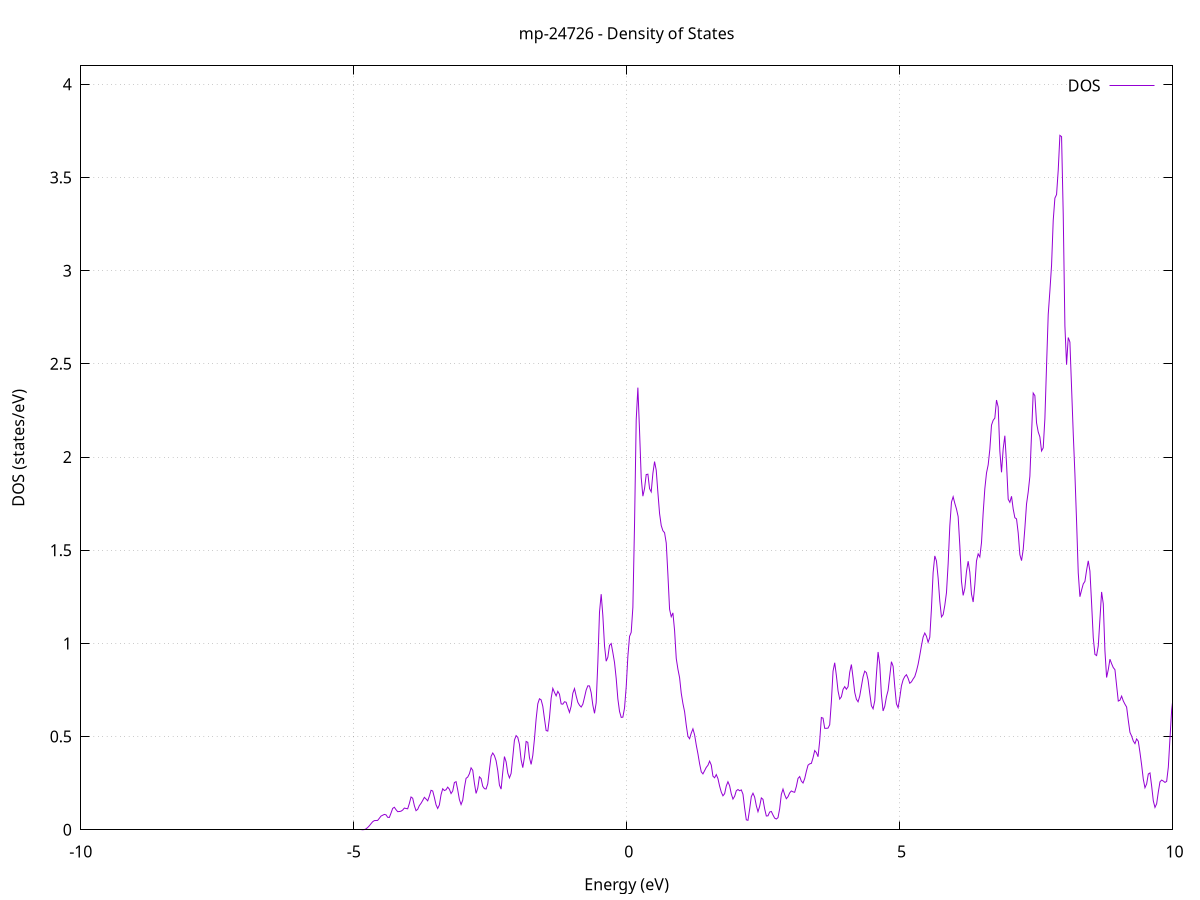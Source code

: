 set title 'mp-24726 - Density of States'
set xlabel 'Energy (eV)'
set ylabel 'DOS (states/eV)'
set grid
set xrange [-10:10]
set yrange [0:4.099]
set xzeroaxis lt -1
set terminal png size 800,600
set output 'mp-24726_dos_gnuplot.png'
plot '-' using 1:2 with lines title 'DOS'
-30.719800 0.000000
-30.689200 0.000000
-30.658600 0.000000
-30.628100 0.000000
-30.597500 0.000000
-30.567000 0.000000
-30.536400 0.000000
-30.505800 0.000000
-30.475300 0.000000
-30.444700 0.000000
-30.414200 0.000000
-30.383600 0.000000
-30.353000 0.000000
-30.322500 0.000000
-30.291900 0.000000
-30.261400 0.000000
-30.230800 0.000000
-30.200300 0.000000
-30.169700 0.000000
-30.139100 0.000000
-30.108600 0.000000
-30.078000 0.000000
-30.047500 0.000000
-30.016900 0.000000
-29.986300 0.000000
-29.955800 0.000000
-29.925200 0.000000
-29.894700 0.000000
-29.864100 0.000000
-29.833500 0.000000
-29.803000 0.000000
-29.772400 0.000000
-29.741900 0.000000
-29.711300 0.000000
-29.680800 0.000000
-29.650200 0.000000
-29.619600 0.000000
-29.589100 0.000000
-29.558500 0.000000
-29.528000 0.000000
-29.497400 0.000000
-29.466800 0.000000
-29.436300 0.000000
-29.405700 0.000000
-29.375200 0.000000
-29.344600 0.000000
-29.314000 0.000000
-29.283500 0.000000
-29.252900 0.000000
-29.222400 0.000000
-29.191800 0.000000
-29.161300 0.000000
-29.130700 0.000000
-29.100100 0.000000
-29.069600 0.000000
-29.039000 0.000000
-29.008500 0.000000
-28.977900 0.000000
-28.947300 0.000000
-28.916800 0.000000
-28.886200 0.000000
-28.855700 0.000000
-28.825100 0.000000
-28.794500 0.000000
-28.764000 0.000000
-28.733400 0.000000
-28.702900 0.000000
-28.672300 0.000000
-28.641800 0.000000
-28.611200 0.000000
-28.580600 0.000000
-28.550100 0.000000
-28.519500 0.000000
-28.489000 0.000000
-28.458400 0.000000
-28.427800 0.000000
-28.397300 0.000000
-28.366700 0.000000
-28.336200 0.000000
-28.305600 0.000000
-28.275000 0.000000
-28.244500 0.000000
-28.213900 0.000000
-28.183400 0.000000
-28.152800 0.000000
-28.122200 0.000000
-28.091700 0.000000
-28.061100 0.000400
-28.030600 0.008200
-28.000000 0.096700
-27.969500 0.640000
-27.938900 2.547300
-27.908300 6.547700
-27.877800 11.426800
-27.847200 13.867900
-27.816700 12.378100
-27.786100 9.926100
-27.755500 9.566000
-27.725000 11.349300
-27.694400 14.769200
-27.663900 19.564000
-27.633300 23.759900
-27.602700 24.031700
-27.572200 19.054900
-27.541600 11.129300
-27.511100 4.411100
-27.480500 1.094500
-27.450000 0.159700
-27.419400 0.013100
-27.388800 0.000600
-27.358300 0.000000
-27.327700 0.000000
-27.297200 0.000000
-27.266600 0.000000
-27.236000 0.000000
-27.205500 0.000000
-27.174900 0.000000
-27.144400 0.000000
-27.113800 0.000000
-27.083200 0.000000
-27.052700 0.000000
-27.022100 0.000000
-26.991600 0.000000
-26.961000 0.000000
-26.930500 0.000000
-26.899900 0.000000
-26.869300 0.000000
-26.838800 0.000000
-26.808200 0.000000
-26.777700 0.000000
-26.747100 0.000000
-26.716500 0.000000
-26.686000 0.000000
-26.655400 0.000000
-26.624900 0.000000
-26.594300 0.000000
-26.563700 0.000000
-26.533200 0.000000
-26.502600 0.000000
-26.472100 0.000000
-26.441500 0.000000
-26.411000 0.000000
-26.380400 0.000000
-26.349800 0.000000
-26.319300 0.000000
-26.288700 0.000000
-26.258200 0.000000
-26.227600 0.000000
-26.197000 0.000000
-26.166500 0.000000
-26.135900 0.000000
-26.105400 0.000000
-26.074800 0.000000
-26.044200 0.000000
-26.013700 0.000000
-25.983100 0.000000
-25.952600 0.000000
-25.922000 0.000000
-25.891500 0.000000
-25.860900 0.000000
-25.830300 0.000000
-25.799800 0.000000
-25.769200 0.000000
-25.738700 0.000000
-25.708100 0.000000
-25.677500 0.000000
-25.647000 0.000000
-25.616400 0.000000
-25.585900 0.000000
-25.555300 0.000000
-25.524700 0.000000
-25.494200 0.000000
-25.463600 0.000000
-25.433100 0.000000
-25.402500 0.000000
-25.372000 0.000000
-25.341400 0.000000
-25.310800 0.000000
-25.280300 0.000000
-25.249700 0.000000
-25.219200 0.000000
-25.188600 0.000000
-25.158000 0.000000
-25.127500 0.000000
-25.096900 0.000000
-25.066400 0.000000
-25.035800 0.000000
-25.005200 0.000000
-24.974700 0.000000
-24.944100 0.000000
-24.913600 0.000000
-24.883000 0.000000
-24.852500 0.000000
-24.821900 0.000000
-24.791300 0.000000
-24.760800 0.000000
-24.730200 0.000000
-24.699700 0.000000
-24.669100 0.000000
-24.638500 0.000000
-24.608000 0.000000
-24.577400 0.000000
-24.546900 0.000000
-24.516300 0.000000
-24.485700 0.000000
-24.455200 0.000000
-24.424600 0.000000
-24.394100 0.000000
-24.363500 0.000000
-24.333000 0.000000
-24.302400 0.000000
-24.271800 0.000000
-24.241300 0.000000
-24.210700 0.000000
-24.180200 0.000000
-24.149600 0.000000
-24.119000 0.000000
-24.088500 0.000000
-24.057900 0.000000
-24.027400 0.000000
-23.996800 0.000000
-23.966200 0.000000
-23.935700 0.000000
-23.905100 0.000000
-23.874600 0.000000
-23.844000 0.000000
-23.813500 0.000000
-23.782900 0.000000
-23.752300 0.000000
-23.721800 0.000000
-23.691200 0.000000
-23.660700 0.000000
-23.630100 0.000000
-23.599500 0.000000
-23.569000 0.000000
-23.538400 0.000000
-23.507900 0.000000
-23.477300 0.000000
-23.446700 0.000000
-23.416200 0.000000
-23.385600 0.000000
-23.355100 0.000000
-23.324500 0.000000
-23.294000 0.000000
-23.263400 0.000000
-23.232800 0.000000
-23.202300 0.000000
-23.171700 0.000000
-23.141200 0.000000
-23.110600 0.000000
-23.080000 0.000000
-23.049500 0.000000
-23.018900 0.000000
-22.988400 0.000000
-22.957800 0.000000
-22.927200 0.000000
-22.896700 0.000000
-22.866100 0.000000
-22.835600 0.000000
-22.805000 0.000000
-22.774500 0.000000
-22.743900 0.000000
-22.713300 0.000000
-22.682800 0.000000
-22.652200 0.000000
-22.621700 0.000000
-22.591100 0.000000
-22.560500 0.000000
-22.530000 0.000000
-22.499400 0.000000
-22.468900 0.000000
-22.438300 0.000000
-22.407700 0.000000
-22.377200 0.000000
-22.346600 0.000000
-22.316100 0.000000
-22.285500 0.000000
-22.255000 0.000000
-22.224400 0.000000
-22.193800 0.000000
-22.163300 0.000000
-22.132700 0.000000
-22.102200 0.000000
-22.071600 0.000000
-22.041000 0.000000
-22.010500 0.000000
-21.979900 0.000000
-21.949400 0.000000
-21.918800 0.000000
-21.888200 0.000000
-21.857700 0.000000
-21.827100 0.000000
-21.796600 0.000000
-21.766000 0.000000
-21.735500 0.000000
-21.704900 0.000000
-21.674300 0.000000
-21.643800 0.000000
-21.613200 0.000000
-21.582700 0.000000
-21.552100 0.000000
-21.521500 0.000000
-21.491000 0.000000
-21.460400 0.000000
-21.429900 0.000000
-21.399300 0.000000
-21.368700 0.000000
-21.338200 0.000000
-21.307600 0.000000
-21.277100 0.000000
-21.246500 0.000000
-21.216000 0.000000
-21.185400 0.000000
-21.154800 0.000000
-21.124300 0.000000
-21.093700 0.000000
-21.063200 0.000000
-21.032600 0.000000
-21.002000 0.000000
-20.971500 0.000000
-20.940900 0.000000
-20.910400 0.000000
-20.879800 0.000000
-20.849200 0.000000
-20.818700 0.000000
-20.788100 0.000000
-20.757600 0.000000
-20.727000 0.000000
-20.696400 0.000000
-20.665900 0.000000
-20.635300 0.000000
-20.604800 0.000000
-20.574200 0.000000
-20.543700 0.000000
-20.513100 0.000000
-20.482500 0.000000
-20.452000 0.000000
-20.421400 0.000000
-20.390900 0.000000
-20.360300 0.000000
-20.329700 0.000000
-20.299200 0.000000
-20.268600 0.000000
-20.238100 0.000000
-20.207500 0.000000
-20.176900 0.000000
-20.146400 0.000000
-20.115800 0.000000
-20.085300 0.000000
-20.054700 0.000000
-20.024200 0.000000
-19.993600 0.000000
-19.963000 0.000000
-19.932500 0.000000
-19.901900 0.000000
-19.871400 0.000000
-19.840800 0.000000
-19.810200 0.000000
-19.779700 0.000000
-19.749100 0.000000
-19.718600 0.000000
-19.688000 0.000000
-19.657400 0.000000
-19.626900 0.000000
-19.596300 0.000000
-19.565800 0.000000
-19.535200 0.000000
-19.504700 0.000000
-19.474100 0.000000
-19.443500 0.000000
-19.413000 0.000000
-19.382400 0.000000
-19.351900 0.000000
-19.321300 0.000000
-19.290700 0.000000
-19.260200 0.000000
-19.229600 0.000000
-19.199100 0.000000
-19.168500 0.000000
-19.137900 0.000000
-19.107400 0.000000
-19.076800 0.000000
-19.046300 0.000000
-19.015700 0.000000
-18.985200 0.000000
-18.954600 0.000000
-18.924000 0.000000
-18.893500 0.000000
-18.862900 0.000000
-18.832400 0.000000
-18.801800 0.000000
-18.771200 0.000000
-18.740700 0.000000
-18.710100 0.000000
-18.679600 0.000000
-18.649000 0.000000
-18.618400 0.000000
-18.587900 0.000000
-18.557300 0.000000
-18.526800 0.000000
-18.496200 0.000000
-18.465700 0.000000
-18.435100 0.000000
-18.404500 0.000000
-18.374000 0.000000
-18.343400 0.000000
-18.312900 0.000000
-18.282300 0.000000
-18.251700 0.000000
-18.221200 0.000000
-18.190600 0.000000
-18.160100 0.000000
-18.129500 0.000000
-18.098900 0.000000
-18.068400 0.000000
-18.037800 0.000000
-18.007300 0.000000
-17.976700 0.000000
-17.946200 0.000000
-17.915600 0.000000
-17.885000 0.000000
-17.854500 0.000000
-17.823900 0.000000
-17.793400 0.000000
-17.762800 0.000000
-17.732200 0.000000
-17.701700 0.000000
-17.671100 0.000000
-17.640600 0.000000
-17.610000 0.000000
-17.579400 0.000000
-17.548900 0.000000
-17.518300 0.000000
-17.487800 0.000000
-17.457200 0.000000
-17.426700 0.000000
-17.396100 0.000000
-17.365500 0.000000
-17.335000 0.000000
-17.304400 0.000000
-17.273900 0.000000
-17.243300 0.000000
-17.212700 0.000000
-17.182200 0.000000
-17.151600 0.000000
-17.121100 0.000000
-17.090500 0.000000
-17.059900 0.000000
-17.029400 0.000000
-16.998800 0.000000
-16.968300 0.000000
-16.937700 0.000000
-16.907200 0.000000
-16.876600 0.000000
-16.846000 0.000000
-16.815500 0.000000
-16.784900 0.000000
-16.754400 0.000000
-16.723800 0.000000
-16.693200 0.000000
-16.662700 0.000000
-16.632100 0.000000
-16.601600 0.000000
-16.571000 0.000000
-16.540400 0.000000
-16.509900 0.000000
-16.479300 0.000000
-16.448800 0.000000
-16.418200 0.000000
-16.387700 0.000000
-16.357100 0.000000
-16.326500 0.000000
-16.296000 0.000000
-16.265400 0.000000
-16.234900 0.000000
-16.204300 0.000000
-16.173700 0.000000
-16.143200 0.000000
-16.112600 0.000000
-16.082100 0.000000
-16.051500 0.000000
-16.020900 0.000000
-15.990400 0.000000
-15.959800 0.000000
-15.929300 0.000000
-15.898700 0.000000
-15.868200 0.000000
-15.837600 0.000000
-15.807000 0.000000
-15.776500 0.000000
-15.745900 0.000000
-15.715400 0.000000
-15.684800 0.000000
-15.654200 0.000000
-15.623700 0.000000
-15.593100 0.000000
-15.562600 0.000000
-15.532000 0.000000
-15.501400 0.000000
-15.470900 0.000000
-15.440300 0.000000
-15.409800 0.000000
-15.379200 0.000000
-15.348700 0.000000
-15.318100 0.000000
-15.287500 0.000000
-15.257000 0.000000
-15.226400 0.000000
-15.195900 0.000000
-15.165300 0.000000
-15.134700 0.000000
-15.104200 0.000000
-15.073600 0.000000
-15.043100 0.000000
-15.012500 0.000000
-14.981900 0.000000
-14.951400 0.000000
-14.920800 0.000000
-14.890300 0.000000
-14.859700 0.000000
-14.829200 0.000000
-14.798600 0.000000
-14.768000 0.000000
-14.737500 0.000000
-14.706900 0.000000
-14.676400 0.000000
-14.645800 0.000000
-14.615200 0.000000
-14.584700 0.000000
-14.554100 0.000000
-14.523600 0.000000
-14.493000 0.000000
-14.462400 0.000000
-14.431900 0.000000
-14.401300 0.000000
-14.370800 0.000000
-14.340200 0.000000
-14.309700 0.000000
-14.279100 0.000000
-14.248500 0.000000
-14.218000 0.000000
-14.187400 0.000000
-14.156900 0.000000
-14.126300 0.000000
-14.095700 0.000000
-14.065200 0.000000
-14.034600 0.000000
-14.004100 0.000000
-13.973500 0.000000
-13.942900 0.000000
-13.912400 0.000000
-13.881800 0.000000
-13.851300 0.000000
-13.820700 0.000000
-13.790100 0.000000
-13.759600 0.000000
-13.729000 0.000000
-13.698500 0.000000
-13.667900 0.000000
-13.637400 0.000000
-13.606800 0.000000
-13.576200 0.000000
-13.545700 0.000000
-13.515100 0.000000
-13.484600 0.000000
-13.454000 0.000000
-13.423400 0.000000
-13.392900 0.000000
-13.362300 0.000000
-13.331800 0.000000
-13.301200 0.000000
-13.270600 0.000000
-13.240100 0.000000
-13.209500 0.000000
-13.179000 0.000000
-13.148400 0.000000
-13.117900 0.000000
-13.087300 0.000000
-13.056700 0.000000
-13.026200 0.000000
-12.995600 0.000000
-12.965100 0.000000
-12.934500 0.000000
-12.903900 0.000000
-12.873400 0.000000
-12.842800 0.000000
-12.812300 0.000000
-12.781700 0.000000
-12.751100 0.000000
-12.720600 0.000000
-12.690000 0.000000
-12.659500 0.000000
-12.628900 0.000000
-12.598400 0.000000
-12.567800 0.000000
-12.537200 0.000000
-12.506700 0.000000
-12.476100 0.000000
-12.445600 0.000000
-12.415000 0.000000
-12.384400 0.000000
-12.353900 0.000000
-12.323300 0.000000
-12.292800 0.000000
-12.262200 0.000000
-12.231600 0.000000
-12.201100 0.000000
-12.170500 0.000000
-12.140000 0.000000
-12.109400 0.000000
-12.078900 0.000000
-12.048300 0.000000
-12.017700 0.000000
-11.987200 0.000000
-11.956600 0.000000
-11.926100 0.000000
-11.895500 0.000000
-11.864900 0.000000
-11.834400 0.000000
-11.803800 0.000000
-11.773300 0.000000
-11.742700 0.000000
-11.712100 0.000000
-11.681600 0.000000
-11.651000 0.000000
-11.620500 0.000000
-11.589900 0.000000
-11.559400 0.000000
-11.528800 0.000000
-11.498200 0.000000
-11.467700 0.000000
-11.437100 0.000000
-11.406600 0.000000
-11.376000 0.000000
-11.345400 0.000000
-11.314900 0.000000
-11.284300 0.000000
-11.253800 0.000000
-11.223200 0.000000
-11.192600 0.000000
-11.162100 0.000000
-11.131500 0.000000
-11.101000 0.000000
-11.070400 0.000000
-11.039900 0.000000
-11.009300 0.000000
-10.978700 0.000000
-10.948200 0.000000
-10.917600 0.000000
-10.887100 0.000000
-10.856500 0.000000
-10.825900 0.000000
-10.795400 0.000000
-10.764800 0.000000
-10.734300 0.000000
-10.703700 0.000000
-10.673100 0.000000
-10.642600 0.000000
-10.612000 0.000000
-10.581500 0.000000
-10.550900 0.000000
-10.520400 0.000000
-10.489800 0.000000
-10.459200 0.000000
-10.428700 0.000000
-10.398100 0.000000
-10.367600 0.000000
-10.337000 0.000000
-10.306400 0.000000
-10.275900 0.000000
-10.245300 0.000000
-10.214800 0.000000
-10.184200 0.000000
-10.153600 0.000000
-10.123100 0.000000
-10.092500 0.000000
-10.062000 0.000000
-10.031400 0.000000
-10.000900 0.000000
-9.970300 0.000000
-9.939700 0.000000
-9.909200 0.000000
-9.878600 0.000000
-9.848100 0.000000
-9.817500 0.000000
-9.786900 0.000000
-9.756400 0.000000
-9.725800 0.000000
-9.695300 0.000000
-9.664700 0.000000
-9.634100 0.000000
-9.603600 0.000000
-9.573000 0.000000
-9.542500 0.000000
-9.511900 0.000000
-9.481400 0.000000
-9.450800 0.000000
-9.420200 0.000000
-9.389700 0.000000
-9.359100 0.000000
-9.328600 0.000000
-9.298000 0.000000
-9.267400 0.000000
-9.236900 0.000000
-9.206300 0.000000
-9.175800 0.000000
-9.145200 0.000000
-9.114600 0.000000
-9.084100 0.000000
-9.053500 0.000000
-9.023000 0.000000
-8.992400 0.000000
-8.961900 0.000000
-8.931300 0.000000
-8.900700 0.000000
-8.870200 0.000000
-8.839600 0.000000
-8.809100 0.000000
-8.778500 0.000000
-8.747900 0.000000
-8.717400 0.000000
-8.686800 0.000000
-8.656300 0.000000
-8.625700 0.000000
-8.595100 0.000000
-8.564600 0.000000
-8.534000 0.000000
-8.503500 0.000000
-8.472900 0.000000
-8.442400 0.000000
-8.411800 0.000000
-8.381200 0.000000
-8.350700 0.000000
-8.320100 0.000000
-8.289600 0.000000
-8.259000 0.000000
-8.228400 0.000000
-8.197900 0.000000
-8.167300 0.000000
-8.136800 0.000000
-8.106200 0.000000
-8.075600 0.000000
-8.045100 0.000000
-8.014500 0.000000
-7.984000 0.000000
-7.953400 0.000000
-7.922900 0.000000
-7.892300 0.000000
-7.861700 0.000000
-7.831200 0.000000
-7.800600 0.000000
-7.770100 0.000000
-7.739500 0.000000
-7.708900 0.000000
-7.678400 0.000000
-7.647800 0.000000
-7.617300 0.000000
-7.586700 0.000000
-7.556100 0.000000
-7.525600 0.000000
-7.495000 0.000000
-7.464500 0.000000
-7.433900 0.000000
-7.403400 0.000000
-7.372800 0.000000
-7.342200 0.000000
-7.311700 0.000000
-7.281100 0.000000
-7.250600 0.000000
-7.220000 0.000000
-7.189400 0.000000
-7.158900 0.000000
-7.128300 0.000000
-7.097800 0.000000
-7.067200 0.000000
-7.036600 0.000000
-7.006100 0.000000
-6.975500 0.000000
-6.945000 0.000000
-6.914400 0.000000
-6.883900 0.000000
-6.853300 0.000000
-6.822700 0.000000
-6.792200 0.000000
-6.761600 0.000000
-6.731100 0.000000
-6.700500 0.000000
-6.669900 0.000000
-6.639400 0.000000
-6.608800 0.000000
-6.578300 0.000000
-6.547700 0.000000
-6.517100 0.000000
-6.486600 0.000000
-6.456000 0.000000
-6.425500 0.000000
-6.394900 0.000000
-6.364300 0.000000
-6.333800 0.000000
-6.303200 0.000000
-6.272700 0.000000
-6.242100 0.000000
-6.211600 0.000000
-6.181000 0.000000
-6.150400 0.000000
-6.119900 0.000000
-6.089300 0.000000
-6.058800 0.000000
-6.028200 0.000000
-5.997600 0.000000
-5.967100 0.000000
-5.936500 0.000000
-5.906000 0.000000
-5.875400 0.000000
-5.844800 0.000000
-5.814300 0.000000
-5.783700 0.000000
-5.753200 0.000000
-5.722600 0.000000
-5.692100 0.000000
-5.661500 0.000000
-5.630900 0.000000
-5.600400 0.000000
-5.569800 0.000000
-5.539300 0.000000
-5.508700 0.000000
-5.478100 0.000000
-5.447600 0.000000
-5.417000 0.000000
-5.386500 0.000000
-5.355900 0.000000
-5.325300 0.000000
-5.294800 0.000000
-5.264200 0.000000
-5.233700 0.000000
-5.203100 0.000000
-5.172600 0.000000
-5.142000 0.000000
-5.111400 0.000000
-5.080900 0.000000
-5.050300 0.000000
-5.019800 0.000000
-4.989200 0.000000
-4.958600 0.000000
-4.928100 0.000000
-4.897500 0.000000
-4.867000 0.000000
-4.836400 0.000100
-4.805800 0.001000
-4.775300 0.004700
-4.744700 0.012100
-4.714200 0.021400
-4.683600 0.032400
-4.653100 0.043100
-4.622500 0.049100
-4.591900 0.049800
-4.561400 0.050300
-4.530800 0.061600
-4.500300 0.073400
-4.469700 0.078000
-4.439100 0.082500
-4.408600 0.080300
-4.378000 0.066900
-4.347500 0.066200
-4.316900 0.089500
-4.286300 0.114800
-4.255800 0.120800
-4.225200 0.107800
-4.194700 0.097200
-4.164100 0.098000
-4.133600 0.099700
-4.103000 0.105800
-4.072400 0.116500
-4.041900 0.114200
-4.011300 0.112600
-3.980800 0.141100
-3.950200 0.176000
-3.919600 0.169300
-3.889100 0.129400
-3.858500 0.102500
-3.828000 0.109600
-3.797400 0.129800
-3.766800 0.141900
-3.736300 0.157300
-3.705700 0.174100
-3.675200 0.165100
-3.644600 0.155300
-3.614100 0.181000
-3.583500 0.211900
-3.552900 0.208200
-3.522400 0.173400
-3.491800 0.133900
-3.461300 0.114300
-3.430700 0.133500
-3.400100 0.188300
-3.369600 0.220000
-3.339000 0.210600
-3.308500 0.214700
-3.277900 0.228800
-3.247300 0.217600
-3.216800 0.194400
-3.186200 0.208400
-3.155700 0.253500
-3.125100 0.258200
-3.094600 0.213700
-3.064000 0.162100
-3.033400 0.135300
-3.002900 0.158800
-2.972300 0.225600
-2.941800 0.276100
-2.911200 0.282900
-2.880600 0.300700
-2.850100 0.332300
-2.819500 0.319200
-2.789000 0.249600
-2.758400 0.195000
-2.727800 0.223500
-2.697300 0.284100
-2.666700 0.275000
-2.636200 0.233400
-2.605600 0.220600
-2.575100 0.218800
-2.544500 0.246500
-2.513900 0.322700
-2.483400 0.394100
-2.452800 0.412000
-2.422300 0.397700
-2.391700 0.370500
-2.361100 0.316900
-2.330600 0.239900
-2.300000 0.218200
-2.269500 0.309300
-2.238900 0.392800
-2.208300 0.364700
-2.177800 0.304400
-2.147200 0.278300
-2.116700 0.302100
-2.086100 0.389500
-2.055600 0.481000
-2.025000 0.505300
-1.994400 0.495900
-1.963900 0.458500
-1.933300 0.375600
-1.902800 0.333300
-1.872200 0.389700
-1.841600 0.473900
-1.811100 0.469300
-1.780500 0.387400
-1.750000 0.350800
-1.719400 0.398600
-1.688800 0.487500
-1.658300 0.594600
-1.627700 0.676000
-1.597200 0.703000
-1.566600 0.697200
-1.536100 0.662700
-1.505500 0.596000
-1.474900 0.532400
-1.444400 0.529600
-1.413800 0.601200
-1.383300 0.705700
-1.352700 0.758800
-1.322100 0.737100
-1.291600 0.718600
-1.261000 0.742800
-1.230500 0.727400
-1.199900 0.675500
-1.169300 0.673900
-1.138800 0.687000
-1.108200 0.684200
-1.077700 0.655600
-1.047100 0.629800
-1.016600 0.663200
-0.986000 0.732600
-0.955400 0.757500
-0.924900 0.718000
-0.894300 0.683900
-0.863800 0.668300
-0.833200 0.658600
-0.802600 0.673500
-0.772100 0.710500
-0.741500 0.750000
-0.711000 0.772500
-0.680400 0.771700
-0.649800 0.735700
-0.619300 0.668700
-0.588700 0.624900
-0.558200 0.681500
-0.527600 0.898000
-0.497100 1.168700
-0.466500 1.264300
-0.435900 1.148900
-0.405400 0.987500
-0.374800 0.904500
-0.344300 0.926200
-0.313700 0.989500
-0.283100 0.999300
-0.252600 0.950600
-0.222000 0.897300
-0.191500 0.812300
-0.160900 0.702100
-0.130300 0.634900
-0.099800 0.603000
-0.069200 0.604400
-0.038700 0.653900
-0.008100 0.766400
0.022400 0.930600
0.053000 1.037600
0.083600 1.059600
0.114100 1.193600
0.144700 1.640800
0.175200 2.199200
0.205800 2.372400
0.236400 2.140100
0.266900 1.888900
0.297500 1.789900
0.328000 1.831000
0.358600 1.906200
0.389200 1.908100
0.419700 1.830900
0.450300 1.813200
0.480800 1.912600
0.511400 1.975700
0.541900 1.929600
0.572500 1.809300
0.603100 1.696900
0.633600 1.632600
0.664200 1.604600
0.694700 1.594000
0.725300 1.538800
0.755900 1.368900
0.786400 1.183300
0.817000 1.143300
0.847500 1.163900
0.878100 1.069600
0.908700 0.919500
0.939200 0.861800
0.969800 0.816500
1.000300 0.732800
1.030900 0.677500
1.061500 0.633800
1.092000 0.561300
1.122600 0.501200
1.153100 0.488600
1.183700 0.518900
1.214200 0.541600
1.244800 0.509400
1.275400 0.454500
1.305900 0.407900
1.336500 0.354500
1.367000 0.310900
1.397600 0.299800
1.428200 0.317200
1.458700 0.334800
1.489300 0.346000
1.519800 0.368300
1.550400 0.347300
1.581000 0.287700
1.611500 0.279000
1.642100 0.296100
1.672600 0.274600
1.703200 0.234100
1.733700 0.202200
1.764300 0.182200
1.794900 0.193600
1.825400 0.235300
1.856000 0.257800
1.886500 0.236300
1.917100 0.192700
1.947700 0.164800
1.978200 0.179500
2.008800 0.209200
2.039300 0.216100
2.069900 0.209400
2.100500 0.214000
2.131000 0.190900
2.161600 0.116800
2.192100 0.053300
2.222700 0.050800
2.253200 0.110500
2.283800 0.178000
2.314400 0.196200
2.344900 0.175400
2.375500 0.129500
2.406000 0.097000
2.436600 0.125400
2.467200 0.170900
2.497700 0.163400
2.528300 0.112600
2.558800 0.074000
2.589400 0.074800
2.620000 0.095200
2.650500 0.098300
2.681100 0.079300
2.711600 0.062500
2.742200 0.057700
2.772700 0.065000
2.803300 0.112500
2.833900 0.189900
2.864400 0.218400
2.895000 0.188500
2.925500 0.166800
2.956100 0.177500
2.986700 0.197700
3.017200 0.208300
3.047800 0.203600
3.078300 0.201200
3.108900 0.232300
3.139500 0.275600
3.170000 0.285500
3.200600 0.261100
3.231100 0.251000
3.261700 0.274400
3.292200 0.313300
3.322800 0.346600
3.353400 0.353800
3.383900 0.356300
3.414500 0.386000
3.445000 0.425100
3.475600 0.414300
3.506200 0.391900
3.536700 0.477200
3.567300 0.602400
3.597800 0.598900
3.628400 0.544600
3.659000 0.544500
3.689500 0.545500
3.720100 0.563500
3.750600 0.687300
3.781200 0.850900
3.811700 0.896300
3.842300 0.827600
3.872900 0.744800
3.903400 0.701400
3.934000 0.713500
3.964500 0.753400
3.995100 0.768100
4.025700 0.754100
4.056200 0.767800
4.086800 0.845200
4.117300 0.886800
4.147900 0.815800
4.178500 0.737500
4.209000 0.700200
4.239600 0.686700
4.270100 0.717200
4.300700 0.769600
4.331200 0.820900
4.361800 0.851100
4.392400 0.842900
4.422900 0.804000
4.453500 0.732700
4.484000 0.665500
4.514600 0.649100
4.545200 0.692100
4.575700 0.833100
4.606300 0.954100
4.636800 0.887400
4.667400 0.724600
4.698000 0.637600
4.728500 0.662200
4.759100 0.712900
4.789600 0.747900
4.820200 0.824700
4.850700 0.901900
4.881300 0.877500
4.911900 0.769000
4.942400 0.675700
4.973000 0.655400
5.003500 0.708100
5.034100 0.772000
5.064700 0.804700
5.095200 0.822400
5.125800 0.832000
5.156300 0.812900
5.186900 0.786100
5.217500 0.793700
5.248000 0.808900
5.278600 0.822000
5.309100 0.851000
5.339700 0.888000
5.370200 0.935700
5.400800 0.987800
5.431400 1.033900
5.461900 1.055600
5.492500 1.038400
5.523000 1.006000
5.553600 1.032800
5.584200 1.187800
5.614700 1.380000
5.645300 1.469500
5.675800 1.442500
5.706400 1.350600
5.737000 1.226400
5.767500 1.142100
5.798100 1.154100
5.828600 1.204200
5.859200 1.272200
5.889700 1.426400
5.920300 1.629700
5.950900 1.758200
5.981400 1.787000
6.012000 1.751600
6.042500 1.721200
6.073100 1.680400
6.103700 1.525100
6.134200 1.332800
6.164800 1.257600
6.195300 1.295300
6.225900 1.386300
6.256500 1.441100
6.287000 1.382100
6.317600 1.264600
6.348100 1.222100
6.378700 1.314300
6.409200 1.442600
6.439800 1.480300
6.470400 1.464000
6.500900 1.540800
6.531500 1.700200
6.562000 1.830000
6.592600 1.914500
6.623200 1.958000
6.653700 2.041700
6.684300 2.171400
6.714800 2.197300
6.745400 2.209300
6.776000 2.305900
6.806500 2.268700
6.837100 2.031800
6.867600 1.918300
6.898200 2.043700
6.928700 2.114600
6.959300 1.966100
6.989900 1.773500
7.020400 1.757100
7.051000 1.789500
7.081500 1.721400
7.112100 1.674500
7.142700 1.668200
7.173200 1.592800
7.203800 1.476200
7.234300 1.444300
7.264900 1.503500
7.295500 1.618500
7.326000 1.748500
7.356600 1.812200
7.387100 1.896600
7.417700 2.123500
7.448200 2.343400
7.478800 2.329500
7.509400 2.183300
7.539900 2.134800
7.570500 2.108000
7.601000 2.032700
7.631600 2.049300
7.662200 2.206200
7.692700 2.490300
7.723300 2.765000
7.753800 2.891200
7.784400 3.028900
7.815000 3.270300
7.845500 3.389400
7.876100 3.408400
7.906600 3.539600
7.937200 3.726100
7.967800 3.719200
7.998300 3.301900
8.028900 2.703900
8.059400 2.495400
8.090000 2.641400
8.120500 2.617000
8.151100 2.372100
8.181700 2.125500
8.212200 1.909600
8.242800 1.653900
8.273300 1.378400
8.303900 1.250500
8.334500 1.286400
8.365000 1.319100
8.395600 1.332800
8.426100 1.392800
8.456700 1.443300
8.487300 1.388200
8.517800 1.215800
8.548400 1.030600
8.578900 0.940900
8.609500 0.934800
8.640000 0.986300
8.670600 1.130200
8.701200 1.276200
8.731700 1.212600
8.762300 0.960500
8.792800 0.817000
8.823400 0.859300
8.854000 0.915300
8.884500 0.891300
8.915100 0.870300
8.945600 0.858900
8.976200 0.774000
9.006800 0.690600
9.037300 0.695100
9.067900 0.717200
9.098400 0.691500
9.129000 0.673800
9.159500 0.658500
9.190100 0.587100
9.220700 0.522800
9.251200 0.502800
9.281800 0.476300
9.312300 0.462300
9.342900 0.487400
9.373500 0.475200
9.404000 0.414900
9.434600 0.347500
9.465100 0.271500
9.495700 0.225500
9.526300 0.246100
9.556800 0.299200
9.587400 0.305100
9.617900 0.235100
9.648500 0.155000
9.679000 0.119900
9.709600 0.139400
9.740200 0.203000
9.770700 0.257300
9.801300 0.266800
9.831800 0.261400
9.862400 0.254100
9.893000 0.259800
9.923500 0.335900
9.954100 0.492600
9.984600 0.643000
10.015200 0.722400
10.045800 0.727100
10.076300 0.701700
10.106900 0.682000
10.137400 0.668200
10.168000 0.699400
10.198500 0.747200
10.229100 0.809900
10.259700 0.974000
10.290200 1.106100
10.320800 1.029400
10.351300 0.918400
10.381900 0.966400
10.412500 1.143300
10.443000 1.276100
10.473600 1.223600
10.504100 1.136300
10.534700 1.162300
10.565300 1.221500
10.595800 1.256800
10.626400 1.287900
10.656900 1.283700
10.687500 1.240800
10.718000 1.200400
10.748600 1.101200
10.779200 1.009500
10.809700 0.998000
10.840300 0.998000
10.870800 1.071300
10.901400 1.227500
10.932000 1.317800
10.962500 1.271100
10.993100 1.219300
11.023600 1.259500
11.054200 1.256700
11.084800 1.155200
11.115300 1.102800
11.145900 1.109500
11.176400 1.083800
11.207000 1.131900
11.237500 1.242300
11.268100 1.209300
11.298700 1.029700
11.329200 0.831200
11.359800 0.669300
11.390300 0.584000
11.420900 0.567300
11.451500 0.556400
11.482000 0.518300
11.512600 0.483600
11.543100 0.484900
11.573700 0.488800
11.604300 0.463900
11.634800 0.408700
11.665400 0.349300
11.695900 0.334400
11.726500 0.353000
11.757000 0.338300
11.787600 0.292200
11.818200 0.275000
11.848700 0.289700
11.879300 0.328100
11.909800 0.368600
11.940400 0.373300
11.971000 0.381500
12.001500 0.372400
12.032100 0.299000
12.062600 0.218900
12.093200 0.186400
12.123800 0.217900
12.154300 0.296200
12.184900 0.374600
12.215400 0.398900
12.246000 0.373000
12.276500 0.343100
12.307100 0.332400
12.337700 0.355200
12.368200 0.419900
12.398800 0.517800
12.429300 0.612600
12.459900 0.674200
12.490500 0.693400
12.521000 0.724000
12.551600 0.806200
12.582100 0.860100
12.612700 0.839000
12.643300 0.777700
12.673800 0.689500
12.704400 0.627500
12.734900 0.572500
12.765500 0.496700
12.796000 0.509000
12.826600 0.687900
12.857200 0.860400
12.887700 0.817000
12.918300 0.660500
12.948800 0.562200
12.979400 0.510300
13.010000 0.470100
13.040500 0.530400
13.071100 0.745800
13.101600 0.932900
13.132200 0.915800
13.162800 0.754300
13.193300 0.615600
13.223900 0.620000
13.254400 0.742100
13.285000 0.868200
13.315500 0.931600
13.346100 0.945500
13.376700 0.969000
13.407200 1.094300
13.437800 1.290500
13.468300 1.352800
13.498900 1.178000
13.529500 0.948200
13.560000 0.905800
13.590600 1.088100
13.621100 1.296400
13.651700 1.295200
13.682300 1.200500
13.712800 1.257400
13.743400 1.387500
13.773900 1.445700
13.804500 1.452500
13.835000 1.405000
13.865600 1.289100
13.896200 1.203600
13.926700 1.217600
13.957300 1.271800
13.987800 1.343900
14.018400 1.364600
14.049000 1.216100
14.079500 1.026100
14.110100 0.932600
14.140600 0.895300
14.171200 0.935600
14.201800 1.126300
14.232300 1.340000
14.262900 1.354500
14.293400 1.302800
14.324000 1.381800
14.354500 1.423700
14.385100 1.310100
14.415700 1.139600
14.446200 0.979500
14.476800 0.896900
14.507300 0.887200
14.537900 0.855400
14.568500 0.826200
14.599000 0.826100
14.629600 0.858900
14.660100 0.990900
14.690700 1.169200
14.721300 1.238600
14.751800 1.172900
14.782400 1.033500
14.812900 0.871000
14.843500 0.808100
14.874000 0.930000
14.904600 1.078300
14.935200 1.094200
14.965700 1.018100
14.996300 0.992800
15.026800 1.018700
15.057400 1.009700
15.088000 1.015800
15.118500 1.067600
15.149100 1.055700
15.179600 0.936100
15.210200 0.843900
15.240800 0.823600
15.271300 0.842100
15.301900 0.953600
15.332400 1.080100
15.363000 1.108500
15.393600 1.080000
15.424100 1.038900
15.454700 0.968500
15.485200 0.830800
15.515800 0.651400
15.546300 0.545400
15.576900 0.565400
15.607500 0.656500
15.638000 0.755400
15.668600 0.795200
15.699100 0.736400
15.729700 0.640300
15.760300 0.621300
15.790800 0.672000
15.821400 0.676300
15.851900 0.639000
15.882500 0.648600
15.913100 0.679200
15.943600 0.655900
15.974200 0.621300
16.004700 0.586200
16.035300 0.514800
16.065800 0.493200
16.096400 0.582400
16.127000 0.702500
16.157500 0.730000
16.188100 0.642300
16.218600 0.621700
16.249200 0.694600
16.279800 0.698600
16.310300 0.631600
16.340900 0.576400
16.371400 0.554500
16.402000 0.561100
16.432600 0.603900
16.463100 0.639300
16.493700 0.609000
16.524200 0.530400
16.554800 0.492100
16.585300 0.517600
16.615900 0.523400
16.646500 0.513500
16.677000 0.554800
16.707600 0.603900
16.738100 0.599800
16.768700 0.566900
16.799300 0.558100
16.829800 0.577600
16.860400 0.590500
16.890900 0.580300
16.921500 0.575200
16.952100 0.629600
16.982600 0.695300
17.013200 0.668900
17.043700 0.593600
17.074300 0.578900
17.104800 0.644900
17.135400 0.722200
17.166000 0.692300
17.196500 0.577800
17.227100 0.523100
17.257600 0.551600
17.288200 0.562000
17.318800 0.525600
17.349300 0.526100
17.379900 0.584400
17.410400 0.600600
17.441000 0.564200
17.471600 0.559300
17.502100 0.581000
17.532700 0.556900
17.563200 0.503800
17.593800 0.485800
17.624300 0.534300
17.654900 0.671800
17.685500 0.818500
17.716000 0.877800
17.746600 0.866200
17.777100 0.794400
17.807700 0.662700
17.838300 0.540900
17.868800 0.466700
17.899400 0.451700
17.929900 0.487200
17.960500 0.547900
17.991100 0.650400
18.021600 0.734700
18.052200 0.717900
18.082700 0.707900
18.113300 0.791300
18.143800 0.896300
18.174400 0.963300
18.205000 0.974500
18.235500 0.924000
18.266100 0.807900
18.296600 0.674500
18.327200 0.612200
18.357800 0.587900
18.388300 0.520500
18.418900 0.447200
18.449400 0.452200
18.480000 0.528700
18.510600 0.637500
18.541100 0.805900
18.571700 0.941800
18.602200 0.901200
18.632800 0.778900
18.663300 0.729600
18.693900 0.749100
18.724500 0.764800
18.755000 0.729300
18.785600 0.690100
18.816100 0.690600
18.846700 0.747300
18.877300 0.868300
18.907800 0.933500
18.938400 0.875900
18.968900 0.762800
18.999500 0.648500
19.030100 0.577500
19.060600 0.581900
19.091200 0.615000
19.121700 0.583900
19.152300 0.506800
19.182800 0.475100
19.213400 0.492400
19.244000 0.544600
19.274500 0.652000
19.305100 0.741000
19.335600 0.714900
19.366200 0.649800
19.396800 0.630400
19.427300 0.643500
19.457900 0.647700
19.488400 0.631400
19.519000 0.585900
19.549600 0.518800
19.580100 0.478700
19.610700 0.486000
19.641200 0.493900
19.671800 0.476100
19.702300 0.493300
19.732900 0.579600
19.763500 0.611100
19.794000 0.530100
19.824600 0.461300
19.855100 0.447900
19.885700 0.409000
19.916300 0.338300
19.946800 0.329300
19.977400 0.392200
20.007900 0.452800
20.038500 0.452800
20.069100 0.372200
20.099600 0.311900
20.130200 0.338500
20.160700 0.387800
20.191300 0.429900
20.221800 0.483500
20.252400 0.534100
20.283000 0.543000
20.313500 0.510500
20.344100 0.520900
20.374600 0.609000
20.405200 0.686600
20.435800 0.675500
20.466300 0.621700
20.496900 0.569900
20.527400 0.512700
20.558000 0.534900
20.588600 0.678300
20.619100 0.815700
20.649700 0.833000
20.680200 0.732900
20.710800 0.619700
20.741300 0.539300
20.771900 0.507200
20.802500 0.583400
20.833000 0.715300
20.863600 0.749600
20.894100 0.646800
20.924700 0.563400
20.955300 0.643000
20.985800 0.789000
21.016400 0.833500
21.046900 0.806600
21.077500 0.793600
21.108100 0.750900
21.138600 0.693800
21.169200 0.663700
21.199700 0.584000
21.230300 0.508500
21.260800 0.506500
21.291400 0.528500
21.322000 0.577100
21.352500 0.676300
21.383100 0.793300
21.413600 0.864400
21.444200 0.879500
21.474800 0.852600
21.505300 0.783100
21.535900 0.660200
21.566400 0.577800
21.597000 0.609900
21.627600 0.650900
21.658100 0.624200
21.688700 0.534400
21.719200 0.404400
21.749800 0.385300
21.780300 0.553300
21.810900 0.704200
21.841500 0.685400
21.872000 0.638300
21.902600 0.702500
21.933100 0.807200
21.963700 0.801300
21.994300 0.714900
22.024800 0.690500
22.055400 0.707100
22.085900 0.690900
22.116500 0.651000
22.147100 0.615300
22.177600 0.593600
22.208200 0.565300
22.238700 0.527800
22.269300 0.501300
22.299800 0.500200
22.330400 0.551800
22.361000 0.601000
22.391500 0.610800
22.422100 0.665900
22.452600 0.715600
22.483200 0.650200
22.513800 0.594800
22.544300 0.652400
22.574900 0.736400
22.605400 0.762500
22.636000 0.722700
22.666600 0.632500
22.697100 0.553200
22.727700 0.574900
22.758200 0.673400
22.788800 0.757400
22.819400 0.800400
22.849900 0.796600
22.880500 0.741800
22.911000 0.660600
22.941600 0.549300
22.972100 0.436500
23.002700 0.412700
23.033300 0.471200
23.063800 0.490800
23.094400 0.467900
23.124900 0.494600
23.155500 0.554700
23.186100 0.647100
23.216600 0.767700
23.247200 0.793700
23.277700 0.767200
23.308300 0.788700
23.338900 0.767800
23.369400 0.695200
23.400000 0.630100
23.430500 0.555100
23.461100 0.495400
23.491600 0.438700
23.522200 0.354700
23.552800 0.310600
23.583300 0.371300
23.613900 0.490600
23.644400 0.559700
23.675000 0.546200
23.705600 0.492700
23.736100 0.423200
23.766700 0.416800
23.797200 0.523100
23.827800 0.627700
23.858400 0.624500
23.888900 0.592300
23.919500 0.625900
23.950000 0.640700
23.980600 0.597100
24.011100 0.580000
24.041700 0.581300
24.072300 0.598200
24.102800 0.669500
24.133400 0.738700
24.163900 0.758700
24.194500 0.769900
24.225100 0.769900
24.255600 0.726300
24.286200 0.645800
24.316700 0.593900
24.347300 0.615800
24.377900 0.630600
24.408400 0.634400
24.439000 0.689300
24.469500 0.768600
24.500100 0.891700
24.530600 1.007700
24.561200 1.010500
24.591800 0.946700
24.622300 0.944400
24.652900 1.004800
24.683400 1.049200
24.714000 1.054900
24.744600 0.970300
24.775100 0.791000
24.805700 0.668900
24.836200 0.706400
24.866800 0.858200
24.897400 1.010600
24.927900 1.136600
24.958500 1.261200
24.989000 1.286200
25.019600 1.152000
25.050100 1.013400
25.080700 0.964600
25.111300 0.950800
25.141800 0.911000
25.172400 0.873000
25.202900 0.894800
25.233500 0.978800
25.264100 1.030600
25.294600 0.995200
25.325200 0.971200
25.355700 0.958600
25.386300 0.860800
25.416900 0.751100
25.447400 0.749300
25.478000 0.811300
25.508500 0.879500
25.539100 0.942500
25.569600 1.006800
25.600200 1.079800
25.630800 1.098900
25.661300 1.036700
25.691900 0.975600
25.722400 0.997800
25.753000 1.083700
25.783600 1.092300
25.814100 0.970400
25.844700 0.850500
25.875200 0.798200
25.905800 0.754200
25.936400 0.678000
25.966900 0.610700
25.997500 0.616600
26.028000 0.713500
26.058600 0.901700
26.089100 1.068600
26.119700 1.023000
26.150300 0.839300
26.180800 0.766300
26.211400 0.794800
26.241900 0.808400
26.272500 0.800900
26.303100 0.757800
26.333600 0.681600
26.364200 0.660400
26.394700 0.738600
26.425300 0.822100
26.455900 0.819200
26.486400 0.775000
26.517000 0.771100
26.547500 0.807600
26.578100 0.877000
26.608600 0.923600
26.639200 0.870200
26.669800 0.775200
26.700300 0.691200
26.730900 0.601000
26.761400 0.574700
26.792000 0.645600
26.822600 0.715000
26.853100 0.691700
26.883700 0.623400
26.914200 0.627300
26.944800 0.683900
26.975400 0.714300
27.005900 0.738600
27.036500 0.727200
27.067000 0.671200
27.097600 0.647600
27.128100 0.601800
27.158700 0.518200
27.189300 0.455600
27.219800 0.410700
27.250400 0.405400
27.280900 0.452700
27.311500 0.479200
27.342100 0.439400
27.372600 0.395300
27.403200 0.429200
27.433700 0.518800
27.464300 0.550900
27.494900 0.524900
27.525400 0.682900
27.556000 1.858500
27.586500 5.343300
27.617100 9.165100
27.647600 8.131400
27.678200 3.616300
27.708800 0.798000
27.739300 0.086800
27.769900 0.004600
27.800400 0.000100
27.831000 0.000000
27.861600 0.000000
27.892100 0.000000
27.922700 0.000000
27.953200 0.000000
27.983800 0.000000
28.014400 0.000000
28.044900 0.000000
28.075500 0.000000
28.106000 0.000000
28.136600 0.000000
28.167100 0.000000
28.197700 0.000000
28.228300 0.000000
28.258800 0.000000
28.289400 0.000000
28.319900 0.000000
28.350500 0.000000
28.381100 0.000000
28.411600 0.000000
28.442200 0.000000
28.472700 0.000000
28.503300 0.000000
28.533900 0.000000
28.564400 0.000000
28.595000 0.000000
28.625500 0.000000
28.656100 0.000000
28.686600 0.000000
28.717200 0.000000
28.747800 0.000000
28.778300 0.000000
28.808900 0.000000
28.839400 0.000000
28.870000 0.000000
28.900600 0.000000
28.931100 0.000000
28.961700 0.000000
28.992200 0.000000
29.022800 0.000000
29.053400 0.000000
29.083900 0.000000
29.114500 0.000000
29.145000 0.000000
29.175600 0.000000
29.206100 0.000000
29.236700 0.000000
29.267300 0.000000
29.297800 0.000000
29.328400 0.000000
29.358900 0.000000
29.389500 0.000000
29.420100 0.000000
29.450600 0.000000
29.481200 0.000000
29.511700 0.000000
29.542300 0.000000
29.572900 0.000000
29.603400 0.000000
29.634000 0.000000
29.664500 0.000000
29.695100 0.000000
29.725700 0.000000
29.756200 0.000000
29.786800 0.000000
29.817300 0.000000
29.847900 0.000000
29.878400 0.000000
29.909000 0.000000
29.939600 0.000000
29.970100 0.000000
30.000700 0.000000
30.031200 0.000000
30.061800 0.000000
30.092400 0.000000
30.122900 0.000000
30.153500 0.000000
30.184000 0.000000
30.214600 0.000000
30.245200 0.000000
30.275700 0.000000
30.306300 0.000000
30.336800 0.000000
30.367400 0.000000
30.397900 0.000000
e
